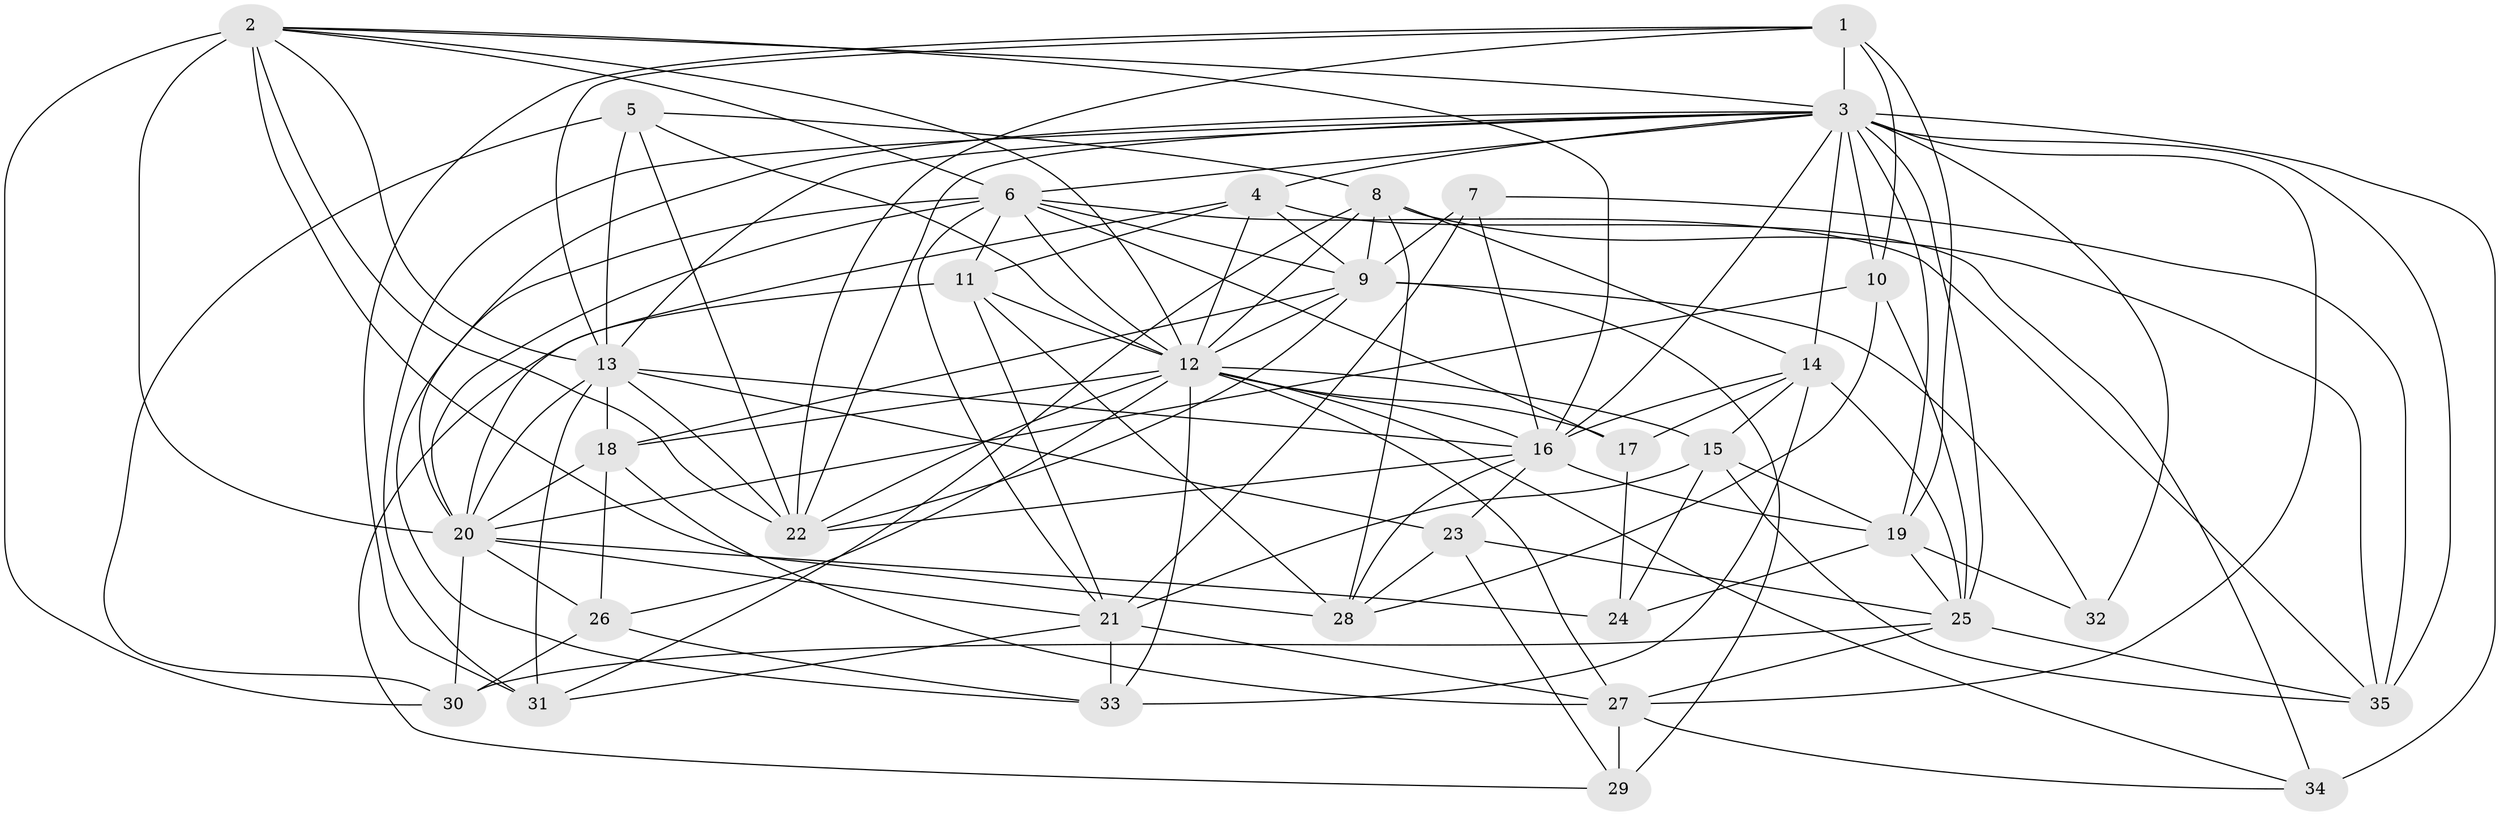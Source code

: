 // original degree distribution, {4: 0.30973451327433627, 6: 0.08849557522123894, 3: 0.26548672566371684, 5: 0.22123893805309736, 2: 0.09734513274336283, 7: 0.008849557522123894, 8: 0.008849557522123894}
// Generated by graph-tools (version 1.1) at 2025/51/03/04/25 22:51:07]
// undirected, 35 vertices, 122 edges
graph export_dot {
  node [color=gray90,style=filled];
  1;
  2;
  3;
  4;
  5;
  6;
  7;
  8;
  9;
  10;
  11;
  12;
  13;
  14;
  15;
  16;
  17;
  18;
  19;
  20;
  21;
  22;
  23;
  24;
  25;
  26;
  27;
  28;
  29;
  30;
  31;
  32;
  33;
  34;
  35;
  1 -- 3 [weight=2.0];
  1 -- 10 [weight=2.0];
  1 -- 13 [weight=1.0];
  1 -- 19 [weight=1.0];
  1 -- 22 [weight=1.0];
  1 -- 31 [weight=1.0];
  2 -- 3 [weight=1.0];
  2 -- 6 [weight=1.0];
  2 -- 12 [weight=1.0];
  2 -- 13 [weight=1.0];
  2 -- 16 [weight=1.0];
  2 -- 20 [weight=3.0];
  2 -- 22 [weight=1.0];
  2 -- 28 [weight=2.0];
  2 -- 30 [weight=1.0];
  3 -- 4 [weight=1.0];
  3 -- 6 [weight=1.0];
  3 -- 10 [weight=2.0];
  3 -- 13 [weight=1.0];
  3 -- 14 [weight=2.0];
  3 -- 16 [weight=1.0];
  3 -- 19 [weight=2.0];
  3 -- 20 [weight=1.0];
  3 -- 22 [weight=1.0];
  3 -- 25 [weight=1.0];
  3 -- 27 [weight=1.0];
  3 -- 31 [weight=1.0];
  3 -- 32 [weight=1.0];
  3 -- 34 [weight=2.0];
  3 -- 35 [weight=1.0];
  4 -- 9 [weight=1.0];
  4 -- 11 [weight=1.0];
  4 -- 12 [weight=1.0];
  4 -- 20 [weight=1.0];
  4 -- 34 [weight=1.0];
  5 -- 8 [weight=1.0];
  5 -- 12 [weight=1.0];
  5 -- 13 [weight=1.0];
  5 -- 22 [weight=1.0];
  5 -- 30 [weight=1.0];
  6 -- 9 [weight=1.0];
  6 -- 11 [weight=1.0];
  6 -- 12 [weight=1.0];
  6 -- 17 [weight=1.0];
  6 -- 20 [weight=1.0];
  6 -- 21 [weight=1.0];
  6 -- 33 [weight=1.0];
  6 -- 35 [weight=1.0];
  7 -- 9 [weight=1.0];
  7 -- 16 [weight=1.0];
  7 -- 21 [weight=2.0];
  7 -- 35 [weight=1.0];
  8 -- 9 [weight=1.0];
  8 -- 12 [weight=1.0];
  8 -- 14 [weight=1.0];
  8 -- 28 [weight=1.0];
  8 -- 31 [weight=1.0];
  8 -- 35 [weight=2.0];
  9 -- 12 [weight=1.0];
  9 -- 18 [weight=1.0];
  9 -- 22 [weight=1.0];
  9 -- 29 [weight=2.0];
  9 -- 32 [weight=1.0];
  10 -- 20 [weight=1.0];
  10 -- 25 [weight=2.0];
  10 -- 28 [weight=1.0];
  11 -- 12 [weight=1.0];
  11 -- 21 [weight=1.0];
  11 -- 28 [weight=1.0];
  11 -- 29 [weight=1.0];
  12 -- 15 [weight=1.0];
  12 -- 16 [weight=1.0];
  12 -- 17 [weight=1.0];
  12 -- 18 [weight=1.0];
  12 -- 22 [weight=2.0];
  12 -- 26 [weight=1.0];
  12 -- 27 [weight=1.0];
  12 -- 33 [weight=1.0];
  12 -- 34 [weight=1.0];
  13 -- 16 [weight=1.0];
  13 -- 18 [weight=1.0];
  13 -- 20 [weight=1.0];
  13 -- 22 [weight=1.0];
  13 -- 23 [weight=1.0];
  13 -- 31 [weight=1.0];
  14 -- 15 [weight=1.0];
  14 -- 16 [weight=1.0];
  14 -- 17 [weight=1.0];
  14 -- 25 [weight=2.0];
  14 -- 33 [weight=1.0];
  15 -- 19 [weight=2.0];
  15 -- 21 [weight=1.0];
  15 -- 24 [weight=1.0];
  15 -- 35 [weight=1.0];
  16 -- 19 [weight=1.0];
  16 -- 22 [weight=3.0];
  16 -- 23 [weight=2.0];
  16 -- 28 [weight=1.0];
  17 -- 24 [weight=1.0];
  18 -- 20 [weight=1.0];
  18 -- 26 [weight=1.0];
  18 -- 27 [weight=1.0];
  19 -- 24 [weight=1.0];
  19 -- 25 [weight=1.0];
  19 -- 32 [weight=1.0];
  20 -- 21 [weight=1.0];
  20 -- 24 [weight=2.0];
  20 -- 26 [weight=1.0];
  20 -- 30 [weight=1.0];
  21 -- 27 [weight=1.0];
  21 -- 31 [weight=1.0];
  21 -- 33 [weight=3.0];
  23 -- 25 [weight=1.0];
  23 -- 28 [weight=1.0];
  23 -- 29 [weight=1.0];
  25 -- 27 [weight=2.0];
  25 -- 30 [weight=1.0];
  25 -- 35 [weight=1.0];
  26 -- 30 [weight=1.0];
  26 -- 33 [weight=1.0];
  27 -- 29 [weight=1.0];
  27 -- 34 [weight=1.0];
}
